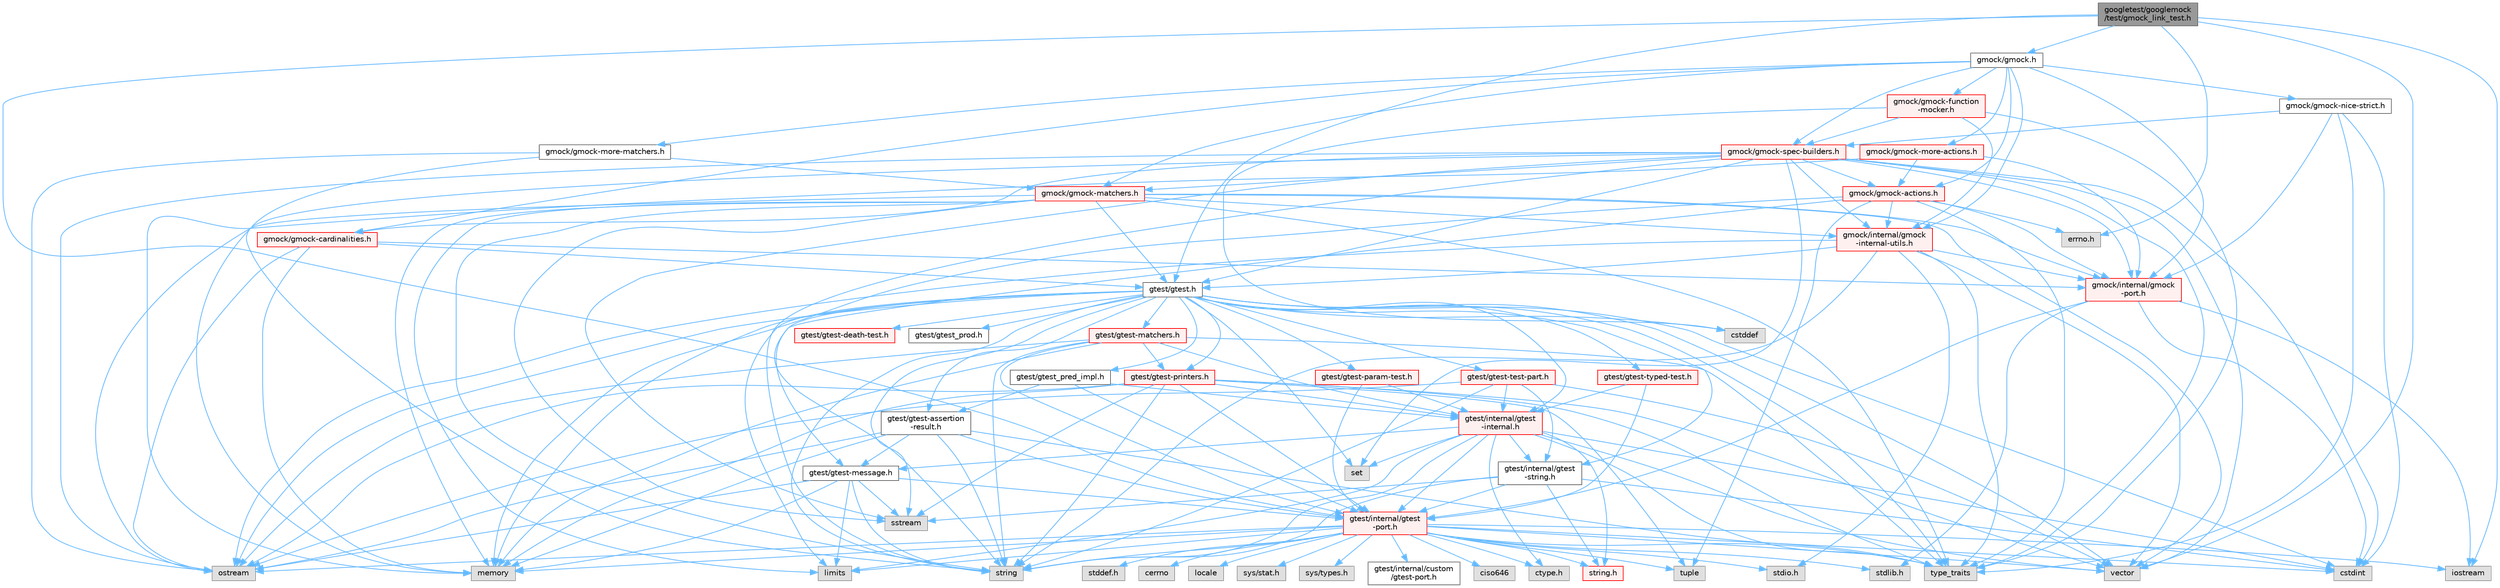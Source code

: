digraph "googletest/googlemock/test/gmock_link_test.h"
{
 // LATEX_PDF_SIZE
  bgcolor="transparent";
  edge [fontname=Helvetica,fontsize=10,labelfontname=Helvetica,labelfontsize=10];
  node [fontname=Helvetica,fontsize=10,shape=box,height=0.2,width=0.4];
  Node1 [id="Node000001",label="googletest/googlemock\l/test/gmock_link_test.h",height=0.2,width=0.4,color="gray40", fillcolor="grey60", style="filled", fontcolor="black",tooltip=" "];
  Node1 -> Node2 [id="edge175_Node000001_Node000002",color="steelblue1",style="solid",tooltip=" "];
  Node2 [id="Node000002",label="gmock/gmock.h",height=0.2,width=0.4,color="grey40", fillcolor="white", style="filled",URL="$gmock_8h.html",tooltip=" "];
  Node2 -> Node3 [id="edge176_Node000002_Node000003",color="steelblue1",style="solid",tooltip=" "];
  Node3 [id="Node000003",label="gmock/gmock-actions.h",height=0.2,width=0.4,color="red", fillcolor="#FFF0F0", style="filled",URL="$gmock-actions_8h.html",tooltip=" "];
  Node3 -> Node4 [id="edge177_Node000003_Node000004",color="steelblue1",style="solid",tooltip=" "];
  Node4 [id="Node000004",label="errno.h",height=0.2,width=0.4,color="grey60", fillcolor="#E0E0E0", style="filled",tooltip=" "];
  Node3 -> Node8 [id="edge178_Node000003_Node000008",color="steelblue1",style="solid",tooltip=" "];
  Node8 [id="Node000008",label="memory",height=0.2,width=0.4,color="grey60", fillcolor="#E0E0E0", style="filled",tooltip=" "];
  Node3 -> Node9 [id="edge179_Node000003_Node000009",color="steelblue1",style="solid",tooltip=" "];
  Node9 [id="Node000009",label="string",height=0.2,width=0.4,color="grey60", fillcolor="#E0E0E0", style="filled",tooltip=" "];
  Node3 -> Node10 [id="edge180_Node000003_Node000010",color="steelblue1",style="solid",tooltip=" "];
  Node10 [id="Node000010",label="tuple",height=0.2,width=0.4,color="grey60", fillcolor="#E0E0E0", style="filled",tooltip=" "];
  Node3 -> Node11 [id="edge181_Node000003_Node000011",color="steelblue1",style="solid",tooltip=" "];
  Node11 [id="Node000011",label="type_traits",height=0.2,width=0.4,color="grey60", fillcolor="#E0E0E0", style="filled",tooltip=" "];
  Node3 -> Node13 [id="edge182_Node000003_Node000013",color="steelblue1",style="solid",tooltip=" "];
  Node13 [id="Node000013",label="gmock/internal/gmock\l-internal-utils.h",height=0.2,width=0.4,color="red", fillcolor="#FFF0F0", style="filled",URL="$gmock-internal-utils_8h.html",tooltip=" "];
  Node13 -> Node14 [id="edge183_Node000013_Node000014",color="steelblue1",style="solid",tooltip=" "];
  Node14 [id="Node000014",label="stdio.h",height=0.2,width=0.4,color="grey60", fillcolor="#E0E0E0", style="filled",tooltip=" "];
  Node13 -> Node15 [id="edge184_Node000013_Node000015",color="steelblue1",style="solid",tooltip=" "];
  Node15 [id="Node000015",label="ostream",height=0.2,width=0.4,color="grey60", fillcolor="#E0E0E0", style="filled",tooltip=" "];
  Node13 -> Node9 [id="edge185_Node000013_Node000009",color="steelblue1",style="solid",tooltip=" "];
  Node13 -> Node11 [id="edge186_Node000013_Node000011",color="steelblue1",style="solid",tooltip=" "];
  Node13 -> Node16 [id="edge187_Node000013_Node000016",color="steelblue1",style="solid",tooltip=" "];
  Node16 [id="Node000016",label="vector",height=0.2,width=0.4,color="grey60", fillcolor="#E0E0E0", style="filled",tooltip=" "];
  Node13 -> Node17 [id="edge188_Node000013_Node000017",color="steelblue1",style="solid",tooltip=" "];
  Node17 [id="Node000017",label="gmock/internal/gmock\l-port.h",height=0.2,width=0.4,color="red", fillcolor="#FFF0F0", style="filled",URL="$gmock-port_8h.html",tooltip=" "];
  Node17 -> Node19 [id="edge189_Node000017_Node000019",color="steelblue1",style="solid",tooltip=" "];
  Node19 [id="Node000019",label="stdlib.h",height=0.2,width=0.4,color="grey60", fillcolor="#E0E0E0", style="filled",tooltip=" "];
  Node17 -> Node20 [id="edge190_Node000017_Node000020",color="steelblue1",style="solid",tooltip=" "];
  Node20 [id="Node000020",label="cstdint",height=0.2,width=0.4,color="grey60", fillcolor="#E0E0E0", style="filled",tooltip=" "];
  Node17 -> Node21 [id="edge191_Node000017_Node000021",color="steelblue1",style="solid",tooltip=" "];
  Node21 [id="Node000021",label="iostream",height=0.2,width=0.4,color="grey60", fillcolor="#E0E0E0", style="filled",tooltip=" "];
  Node17 -> Node23 [id="edge192_Node000017_Node000023",color="steelblue1",style="solid",tooltip=" "];
  Node23 [id="Node000023",label="gtest/internal/gtest\l-port.h",height=0.2,width=0.4,color="red", fillcolor="#FFF0F0", style="filled",URL="$gtest-port_8h.html",tooltip=" "];
  Node23 -> Node24 [id="edge193_Node000023_Node000024",color="steelblue1",style="solid",tooltip=" "];
  Node24 [id="Node000024",label="ciso646",height=0.2,width=0.4,color="grey60", fillcolor="#E0E0E0", style="filled",tooltip=" "];
  Node23 -> Node25 [id="edge194_Node000023_Node000025",color="steelblue1",style="solid",tooltip=" "];
  Node25 [id="Node000025",label="ctype.h",height=0.2,width=0.4,color="grey60", fillcolor="#E0E0E0", style="filled",tooltip=" "];
  Node23 -> Node26 [id="edge195_Node000023_Node000026",color="steelblue1",style="solid",tooltip=" "];
  Node26 [id="Node000026",label="stddef.h",height=0.2,width=0.4,color="grey60", fillcolor="#E0E0E0", style="filled",tooltip=" "];
  Node23 -> Node14 [id="edge196_Node000023_Node000014",color="steelblue1",style="solid",tooltip=" "];
  Node23 -> Node19 [id="edge197_Node000023_Node000019",color="steelblue1",style="solid",tooltip=" "];
  Node23 -> Node27 [id="edge198_Node000023_Node000027",color="steelblue1",style="solid",tooltip=" "];
  Node27 [id="Node000027",label="string.h",height=0.2,width=0.4,color="red", fillcolor="#FFF0F0", style="filled",URL="$string_8h.html",tooltip=" "];
  Node23 -> Node38 [id="edge199_Node000023_Node000038",color="steelblue1",style="solid",tooltip=" "];
  Node38 [id="Node000038",label="cerrno",height=0.2,width=0.4,color="grey60", fillcolor="#E0E0E0", style="filled",tooltip=" "];
  Node23 -> Node20 [id="edge200_Node000023_Node000020",color="steelblue1",style="solid",tooltip=" "];
  Node23 -> Node21 [id="edge201_Node000023_Node000021",color="steelblue1",style="solid",tooltip=" "];
  Node23 -> Node33 [id="edge202_Node000023_Node000033",color="steelblue1",style="solid",tooltip=" "];
  Node33 [id="Node000033",label="limits",height=0.2,width=0.4,color="grey60", fillcolor="#E0E0E0", style="filled",tooltip=" "];
  Node23 -> Node39 [id="edge203_Node000023_Node000039",color="steelblue1",style="solid",tooltip=" "];
  Node39 [id="Node000039",label="locale",height=0.2,width=0.4,color="grey60", fillcolor="#E0E0E0", style="filled",tooltip=" "];
  Node23 -> Node8 [id="edge204_Node000023_Node000008",color="steelblue1",style="solid",tooltip=" "];
  Node23 -> Node15 [id="edge205_Node000023_Node000015",color="steelblue1",style="solid",tooltip=" "];
  Node23 -> Node9 [id="edge206_Node000023_Node000009",color="steelblue1",style="solid",tooltip=" "];
  Node23 -> Node10 [id="edge207_Node000023_Node000010",color="steelblue1",style="solid",tooltip=" "];
  Node23 -> Node11 [id="edge208_Node000023_Node000011",color="steelblue1",style="solid",tooltip=" "];
  Node23 -> Node16 [id="edge209_Node000023_Node000016",color="steelblue1",style="solid",tooltip=" "];
  Node23 -> Node40 [id="edge210_Node000023_Node000040",color="steelblue1",style="solid",tooltip=" "];
  Node40 [id="Node000040",label="sys/stat.h",height=0.2,width=0.4,color="grey60", fillcolor="#E0E0E0", style="filled",tooltip=" "];
  Node23 -> Node41 [id="edge211_Node000023_Node000041",color="steelblue1",style="solid",tooltip=" "];
  Node41 [id="Node000041",label="sys/types.h",height=0.2,width=0.4,color="grey60", fillcolor="#E0E0E0", style="filled",tooltip=" "];
  Node23 -> Node42 [id="edge212_Node000023_Node000042",color="steelblue1",style="solid",tooltip=" "];
  Node42 [id="Node000042",label="gtest/internal/custom\l/gtest-port.h",height=0.2,width=0.4,color="grey40", fillcolor="white", style="filled",URL="$custom_2gtest-port_8h.html",tooltip=" "];
  Node13 -> Node48 [id="edge213_Node000013_Node000048",color="steelblue1",style="solid",tooltip=" "];
  Node48 [id="Node000048",label="gtest/gtest.h",height=0.2,width=0.4,color="grey40", fillcolor="white", style="filled",URL="$gtest_8h.html",tooltip=" "];
  Node48 -> Node29 [id="edge214_Node000048_Node000029",color="steelblue1",style="solid",tooltip=" "];
  Node29 [id="Node000029",label="cstddef",height=0.2,width=0.4,color="grey60", fillcolor="#E0E0E0", style="filled",tooltip=" "];
  Node48 -> Node20 [id="edge215_Node000048_Node000020",color="steelblue1",style="solid",tooltip=" "];
  Node48 -> Node33 [id="edge216_Node000048_Node000033",color="steelblue1",style="solid",tooltip=" "];
  Node48 -> Node8 [id="edge217_Node000048_Node000008",color="steelblue1",style="solid",tooltip=" "];
  Node48 -> Node15 [id="edge218_Node000048_Node000015",color="steelblue1",style="solid",tooltip=" "];
  Node48 -> Node32 [id="edge219_Node000048_Node000032",color="steelblue1",style="solid",tooltip=" "];
  Node32 [id="Node000032",label="set",height=0.2,width=0.4,color="grey60", fillcolor="#E0E0E0", style="filled",tooltip=" "];
  Node48 -> Node49 [id="edge220_Node000048_Node000049",color="steelblue1",style="solid",tooltip=" "];
  Node49 [id="Node000049",label="sstream",height=0.2,width=0.4,color="grey60", fillcolor="#E0E0E0", style="filled",tooltip=" "];
  Node48 -> Node9 [id="edge221_Node000048_Node000009",color="steelblue1",style="solid",tooltip=" "];
  Node48 -> Node11 [id="edge222_Node000048_Node000011",color="steelblue1",style="solid",tooltip=" "];
  Node48 -> Node16 [id="edge223_Node000048_Node000016",color="steelblue1",style="solid",tooltip=" "];
  Node48 -> Node50 [id="edge224_Node000048_Node000050",color="steelblue1",style="solid",tooltip=" "];
  Node50 [id="Node000050",label="gtest/gtest-assertion\l-result.h",height=0.2,width=0.4,color="grey40", fillcolor="white", style="filled",URL="$gtest-assertion-result_8h.html",tooltip=" "];
  Node50 -> Node8 [id="edge225_Node000050_Node000008",color="steelblue1",style="solid",tooltip=" "];
  Node50 -> Node15 [id="edge226_Node000050_Node000015",color="steelblue1",style="solid",tooltip=" "];
  Node50 -> Node9 [id="edge227_Node000050_Node000009",color="steelblue1",style="solid",tooltip=" "];
  Node50 -> Node11 [id="edge228_Node000050_Node000011",color="steelblue1",style="solid",tooltip=" "];
  Node50 -> Node51 [id="edge229_Node000050_Node000051",color="steelblue1",style="solid",tooltip=" "];
  Node51 [id="Node000051",label="gtest/gtest-message.h",height=0.2,width=0.4,color="grey40", fillcolor="white", style="filled",URL="$gtest-message_8h.html",tooltip=" "];
  Node51 -> Node33 [id="edge230_Node000051_Node000033",color="steelblue1",style="solid",tooltip=" "];
  Node51 -> Node8 [id="edge231_Node000051_Node000008",color="steelblue1",style="solid",tooltip=" "];
  Node51 -> Node15 [id="edge232_Node000051_Node000015",color="steelblue1",style="solid",tooltip=" "];
  Node51 -> Node49 [id="edge233_Node000051_Node000049",color="steelblue1",style="solid",tooltip=" "];
  Node51 -> Node9 [id="edge234_Node000051_Node000009",color="steelblue1",style="solid",tooltip=" "];
  Node51 -> Node23 [id="edge235_Node000051_Node000023",color="steelblue1",style="solid",tooltip=" "];
  Node50 -> Node23 [id="edge236_Node000050_Node000023",color="steelblue1",style="solid",tooltip=" "];
  Node48 -> Node52 [id="edge237_Node000048_Node000052",color="steelblue1",style="solid",tooltip=" "];
  Node52 [id="Node000052",label="gtest/gtest-death-test.h",height=0.2,width=0.4,color="red", fillcolor="#FFF0F0", style="filled",URL="$gtest-death-test_8h.html",tooltip=" "];
  Node48 -> Node54 [id="edge238_Node000048_Node000054",color="steelblue1",style="solid",tooltip=" "];
  Node54 [id="Node000054",label="gtest/gtest-matchers.h",height=0.2,width=0.4,color="red", fillcolor="#FFF0F0", style="filled",URL="$gtest-matchers_8h.html",tooltip=" "];
  Node54 -> Node8 [id="edge239_Node000054_Node000008",color="steelblue1",style="solid",tooltip=" "];
  Node54 -> Node15 [id="edge240_Node000054_Node000015",color="steelblue1",style="solid",tooltip=" "];
  Node54 -> Node9 [id="edge241_Node000054_Node000009",color="steelblue1",style="solid",tooltip=" "];
  Node54 -> Node11 [id="edge242_Node000054_Node000011",color="steelblue1",style="solid",tooltip=" "];
  Node54 -> Node56 [id="edge243_Node000054_Node000056",color="steelblue1",style="solid",tooltip=" "];
  Node56 [id="Node000056",label="gtest/gtest-printers.h",height=0.2,width=0.4,color="red", fillcolor="#FFF0F0", style="filled",URL="$gtest-printers_8h.html",tooltip=" "];
  Node56 -> Node8 [id="edge244_Node000056_Node000008",color="steelblue1",style="solid",tooltip=" "];
  Node56 -> Node15 [id="edge245_Node000056_Node000015",color="steelblue1",style="solid",tooltip=" "];
  Node56 -> Node49 [id="edge246_Node000056_Node000049",color="steelblue1",style="solid",tooltip=" "];
  Node56 -> Node9 [id="edge247_Node000056_Node000009",color="steelblue1",style="solid",tooltip=" "];
  Node56 -> Node10 [id="edge248_Node000056_Node000010",color="steelblue1",style="solid",tooltip=" "];
  Node56 -> Node11 [id="edge249_Node000056_Node000011",color="steelblue1",style="solid",tooltip=" "];
  Node56 -> Node16 [id="edge250_Node000056_Node000016",color="steelblue1",style="solid",tooltip=" "];
  Node56 -> Node57 [id="edge251_Node000056_Node000057",color="steelblue1",style="solid",tooltip=" "];
  Node57 [id="Node000057",label="gtest/internal/gtest\l-internal.h",height=0.2,width=0.4,color="red", fillcolor="#FFF0F0", style="filled",URL="$gtest-internal_8h.html",tooltip=" "];
  Node57 -> Node23 [id="edge252_Node000057_Node000023",color="steelblue1",style="solid",tooltip=" "];
  Node57 -> Node25 [id="edge253_Node000057_Node000025",color="steelblue1",style="solid",tooltip=" "];
  Node57 -> Node27 [id="edge254_Node000057_Node000027",color="steelblue1",style="solid",tooltip=" "];
  Node57 -> Node20 [id="edge255_Node000057_Node000020",color="steelblue1",style="solid",tooltip=" "];
  Node57 -> Node33 [id="edge256_Node000057_Node000033",color="steelblue1",style="solid",tooltip=" "];
  Node57 -> Node32 [id="edge257_Node000057_Node000032",color="steelblue1",style="solid",tooltip=" "];
  Node57 -> Node9 [id="edge258_Node000057_Node000009",color="steelblue1",style="solid",tooltip=" "];
  Node57 -> Node11 [id="edge259_Node000057_Node000011",color="steelblue1",style="solid",tooltip=" "];
  Node57 -> Node16 [id="edge260_Node000057_Node000016",color="steelblue1",style="solid",tooltip=" "];
  Node57 -> Node51 [id="edge261_Node000057_Node000051",color="steelblue1",style="solid",tooltip=" "];
  Node57 -> Node61 [id="edge262_Node000057_Node000061",color="steelblue1",style="solid",tooltip=" "];
  Node61 [id="Node000061",label="gtest/internal/gtest\l-string.h",height=0.2,width=0.4,color="grey40", fillcolor="white", style="filled",URL="$gtest-string_8h.html",tooltip=" "];
  Node61 -> Node27 [id="edge263_Node000061_Node000027",color="steelblue1",style="solid",tooltip=" "];
  Node61 -> Node20 [id="edge264_Node000061_Node000020",color="steelblue1",style="solid",tooltip=" "];
  Node61 -> Node49 [id="edge265_Node000061_Node000049",color="steelblue1",style="solid",tooltip=" "];
  Node61 -> Node9 [id="edge266_Node000061_Node000009",color="steelblue1",style="solid",tooltip=" "];
  Node61 -> Node23 [id="edge267_Node000061_Node000023",color="steelblue1",style="solid",tooltip=" "];
  Node56 -> Node23 [id="edge268_Node000056_Node000023",color="steelblue1",style="solid",tooltip=" "];
  Node54 -> Node57 [id="edge269_Node000054_Node000057",color="steelblue1",style="solid",tooltip=" "];
  Node54 -> Node23 [id="edge270_Node000054_Node000023",color="steelblue1",style="solid",tooltip=" "];
  Node48 -> Node51 [id="edge271_Node000048_Node000051",color="steelblue1",style="solid",tooltip=" "];
  Node48 -> Node64 [id="edge272_Node000048_Node000064",color="steelblue1",style="solid",tooltip=" "];
  Node64 [id="Node000064",label="gtest/gtest-param-test.h",height=0.2,width=0.4,color="red", fillcolor="#FFF0F0", style="filled",URL="$gtest-param-test_8h.html",tooltip=" "];
  Node64 -> Node57 [id="edge273_Node000064_Node000057",color="steelblue1",style="solid",tooltip=" "];
  Node64 -> Node23 [id="edge274_Node000064_Node000023",color="steelblue1",style="solid",tooltip=" "];
  Node48 -> Node56 [id="edge275_Node000048_Node000056",color="steelblue1",style="solid",tooltip=" "];
  Node48 -> Node68 [id="edge276_Node000048_Node000068",color="steelblue1",style="solid",tooltip=" "];
  Node68 [id="Node000068",label="gtest/gtest-test-part.h",height=0.2,width=0.4,color="red", fillcolor="#FFF0F0", style="filled",URL="$gtest-test-part_8h.html",tooltip=" "];
  Node68 -> Node15 [id="edge277_Node000068_Node000015",color="steelblue1",style="solid",tooltip=" "];
  Node68 -> Node9 [id="edge278_Node000068_Node000009",color="steelblue1",style="solid",tooltip=" "];
  Node68 -> Node16 [id="edge279_Node000068_Node000016",color="steelblue1",style="solid",tooltip=" "];
  Node68 -> Node57 [id="edge280_Node000068_Node000057",color="steelblue1",style="solid",tooltip=" "];
  Node68 -> Node61 [id="edge281_Node000068_Node000061",color="steelblue1",style="solid",tooltip=" "];
  Node48 -> Node70 [id="edge282_Node000048_Node000070",color="steelblue1",style="solid",tooltip=" "];
  Node70 [id="Node000070",label="gtest/gtest-typed-test.h",height=0.2,width=0.4,color="red", fillcolor="#FFF0F0", style="filled",URL="$gtest-typed-test_8h.html",tooltip=" "];
  Node70 -> Node57 [id="edge283_Node000070_Node000057",color="steelblue1",style="solid",tooltip=" "];
  Node70 -> Node23 [id="edge284_Node000070_Node000023",color="steelblue1",style="solid",tooltip=" "];
  Node48 -> Node71 [id="edge285_Node000048_Node000071",color="steelblue1",style="solid",tooltip=" "];
  Node71 [id="Node000071",label="gtest/gtest_pred_impl.h",height=0.2,width=0.4,color="grey40", fillcolor="white", style="filled",URL="$gtest__pred__impl_8h.html",tooltip=" "];
  Node71 -> Node50 [id="edge286_Node000071_Node000050",color="steelblue1",style="solid",tooltip=" "];
  Node71 -> Node57 [id="edge287_Node000071_Node000057",color="steelblue1",style="solid",tooltip=" "];
  Node71 -> Node23 [id="edge288_Node000071_Node000023",color="steelblue1",style="solid",tooltip=" "];
  Node48 -> Node72 [id="edge289_Node000048_Node000072",color="steelblue1",style="solid",tooltip=" "];
  Node72 [id="Node000072",label="gtest/gtest_prod.h",height=0.2,width=0.4,color="grey40", fillcolor="white", style="filled",URL="$gtest__prod_8h.html",tooltip=" "];
  Node48 -> Node57 [id="edge290_Node000048_Node000057",color="steelblue1",style="solid",tooltip=" "];
  Node48 -> Node61 [id="edge291_Node000048_Node000061",color="steelblue1",style="solid",tooltip=" "];
  Node3 -> Node17 [id="edge292_Node000003_Node000017",color="steelblue1",style="solid",tooltip=" "];
  Node2 -> Node74 [id="edge293_Node000002_Node000074",color="steelblue1",style="solid",tooltip=" "];
  Node74 [id="Node000074",label="gmock/gmock-cardinalities.h",height=0.2,width=0.4,color="red", fillcolor="#FFF0F0", style="filled",URL="$gmock-cardinalities_8h.html",tooltip=" "];
  Node74 -> Node8 [id="edge294_Node000074_Node000008",color="steelblue1",style="solid",tooltip=" "];
  Node74 -> Node15 [id="edge295_Node000074_Node000015",color="steelblue1",style="solid",tooltip=" "];
  Node74 -> Node17 [id="edge296_Node000074_Node000017",color="steelblue1",style="solid",tooltip=" "];
  Node74 -> Node48 [id="edge297_Node000074_Node000048",color="steelblue1",style="solid",tooltip=" "];
  Node2 -> Node76 [id="edge298_Node000002_Node000076",color="steelblue1",style="solid",tooltip=" "];
  Node76 [id="Node000076",label="gmock/gmock-function\l-mocker.h",height=0.2,width=0.4,color="red", fillcolor="#FFF0F0", style="filled",URL="$gmock-function-mocker_8h.html",tooltip=" "];
  Node76 -> Node29 [id="edge299_Node000076_Node000029",color="steelblue1",style="solid",tooltip=" "];
  Node76 -> Node11 [id="edge300_Node000076_Node000011",color="steelblue1",style="solid",tooltip=" "];
  Node76 -> Node77 [id="edge301_Node000076_Node000077",color="steelblue1",style="solid",tooltip=" "];
  Node77 [id="Node000077",label="gmock/gmock-spec-builders.h",height=0.2,width=0.4,color="red", fillcolor="#FFF0F0", style="filled",URL="$gmock-spec-builders_8h.html",tooltip=" "];
  Node77 -> Node20 [id="edge302_Node000077_Node000020",color="steelblue1",style="solid",tooltip=" "];
  Node77 -> Node8 [id="edge303_Node000077_Node000008",color="steelblue1",style="solid",tooltip=" "];
  Node77 -> Node15 [id="edge304_Node000077_Node000015",color="steelblue1",style="solid",tooltip=" "];
  Node77 -> Node32 [id="edge305_Node000077_Node000032",color="steelblue1",style="solid",tooltip=" "];
  Node77 -> Node49 [id="edge306_Node000077_Node000049",color="steelblue1",style="solid",tooltip=" "];
  Node77 -> Node9 [id="edge307_Node000077_Node000009",color="steelblue1",style="solid",tooltip=" "];
  Node77 -> Node11 [id="edge308_Node000077_Node000011",color="steelblue1",style="solid",tooltip=" "];
  Node77 -> Node16 [id="edge309_Node000077_Node000016",color="steelblue1",style="solid",tooltip=" "];
  Node77 -> Node3 [id="edge310_Node000077_Node000003",color="steelblue1",style="solid",tooltip=" "];
  Node77 -> Node74 [id="edge311_Node000077_Node000074",color="steelblue1",style="solid",tooltip=" "];
  Node77 -> Node78 [id="edge312_Node000077_Node000078",color="steelblue1",style="solid",tooltip=" "];
  Node78 [id="Node000078",label="gmock/gmock-matchers.h",height=0.2,width=0.4,color="red", fillcolor="#FFF0F0", style="filled",URL="$gmock-matchers_8h.html",tooltip=" "];
  Node78 -> Node33 [id="edge313_Node000078_Node000033",color="steelblue1",style="solid",tooltip=" "];
  Node78 -> Node8 [id="edge314_Node000078_Node000008",color="steelblue1",style="solid",tooltip=" "];
  Node78 -> Node15 [id="edge315_Node000078_Node000015",color="steelblue1",style="solid",tooltip=" "];
  Node78 -> Node49 [id="edge316_Node000078_Node000049",color="steelblue1",style="solid",tooltip=" "];
  Node78 -> Node9 [id="edge317_Node000078_Node000009",color="steelblue1",style="solid",tooltip=" "];
  Node78 -> Node11 [id="edge318_Node000078_Node000011",color="steelblue1",style="solid",tooltip=" "];
  Node78 -> Node16 [id="edge319_Node000078_Node000016",color="steelblue1",style="solid",tooltip=" "];
  Node78 -> Node13 [id="edge320_Node000078_Node000013",color="steelblue1",style="solid",tooltip=" "];
  Node78 -> Node17 [id="edge321_Node000078_Node000017",color="steelblue1",style="solid",tooltip=" "];
  Node78 -> Node48 [id="edge322_Node000078_Node000048",color="steelblue1",style="solid",tooltip=" "];
  Node77 -> Node13 [id="edge323_Node000077_Node000013",color="steelblue1",style="solid",tooltip=" "];
  Node77 -> Node17 [id="edge324_Node000077_Node000017",color="steelblue1",style="solid",tooltip=" "];
  Node77 -> Node48 [id="edge325_Node000077_Node000048",color="steelblue1",style="solid",tooltip=" "];
  Node76 -> Node13 [id="edge326_Node000076_Node000013",color="steelblue1",style="solid",tooltip=" "];
  Node2 -> Node78 [id="edge327_Node000002_Node000078",color="steelblue1",style="solid",tooltip=" "];
  Node2 -> Node83 [id="edge328_Node000002_Node000083",color="steelblue1",style="solid",tooltip=" "];
  Node83 [id="Node000083",label="gmock/gmock-more-actions.h",height=0.2,width=0.4,color="red", fillcolor="#FFF0F0", style="filled",URL="$gmock-more-actions_8h.html",tooltip=" "];
  Node83 -> Node8 [id="edge329_Node000083_Node000008",color="steelblue1",style="solid",tooltip=" "];
  Node83 -> Node3 [id="edge330_Node000083_Node000003",color="steelblue1",style="solid",tooltip=" "];
  Node83 -> Node17 [id="edge331_Node000083_Node000017",color="steelblue1",style="solid",tooltip=" "];
  Node2 -> Node85 [id="edge332_Node000002_Node000085",color="steelblue1",style="solid",tooltip=" "];
  Node85 [id="Node000085",label="gmock/gmock-more-matchers.h",height=0.2,width=0.4,color="grey40", fillcolor="white", style="filled",URL="$gmock-more-matchers_8h.html",tooltip=" "];
  Node85 -> Node15 [id="edge333_Node000085_Node000015",color="steelblue1",style="solid",tooltip=" "];
  Node85 -> Node9 [id="edge334_Node000085_Node000009",color="steelblue1",style="solid",tooltip=" "];
  Node85 -> Node78 [id="edge335_Node000085_Node000078",color="steelblue1",style="solid",tooltip=" "];
  Node2 -> Node86 [id="edge336_Node000002_Node000086",color="steelblue1",style="solid",tooltip=" "];
  Node86 [id="Node000086",label="gmock/gmock-nice-strict.h",height=0.2,width=0.4,color="grey40", fillcolor="white", style="filled",URL="$gmock-nice-strict_8h.html",tooltip=" "];
  Node86 -> Node20 [id="edge337_Node000086_Node000020",color="steelblue1",style="solid",tooltip=" "];
  Node86 -> Node11 [id="edge338_Node000086_Node000011",color="steelblue1",style="solid",tooltip=" "];
  Node86 -> Node77 [id="edge339_Node000086_Node000077",color="steelblue1",style="solid",tooltip=" "];
  Node86 -> Node17 [id="edge340_Node000086_Node000017",color="steelblue1",style="solid",tooltip=" "];
  Node2 -> Node77 [id="edge341_Node000002_Node000077",color="steelblue1",style="solid",tooltip=" "];
  Node2 -> Node13 [id="edge342_Node000002_Node000013",color="steelblue1",style="solid",tooltip=" "];
  Node2 -> Node17 [id="edge343_Node000002_Node000017",color="steelblue1",style="solid",tooltip=" "];
  Node1 -> Node4 [id="edge344_Node000001_Node000004",color="steelblue1",style="solid",tooltip=" "];
  Node1 -> Node21 [id="edge345_Node000001_Node000021",color="steelblue1",style="solid",tooltip=" "];
  Node1 -> Node16 [id="edge346_Node000001_Node000016",color="steelblue1",style="solid",tooltip=" "];
  Node1 -> Node48 [id="edge347_Node000001_Node000048",color="steelblue1",style="solid",tooltip=" "];
  Node1 -> Node23 [id="edge348_Node000001_Node000023",color="steelblue1",style="solid",tooltip=" "];
}
